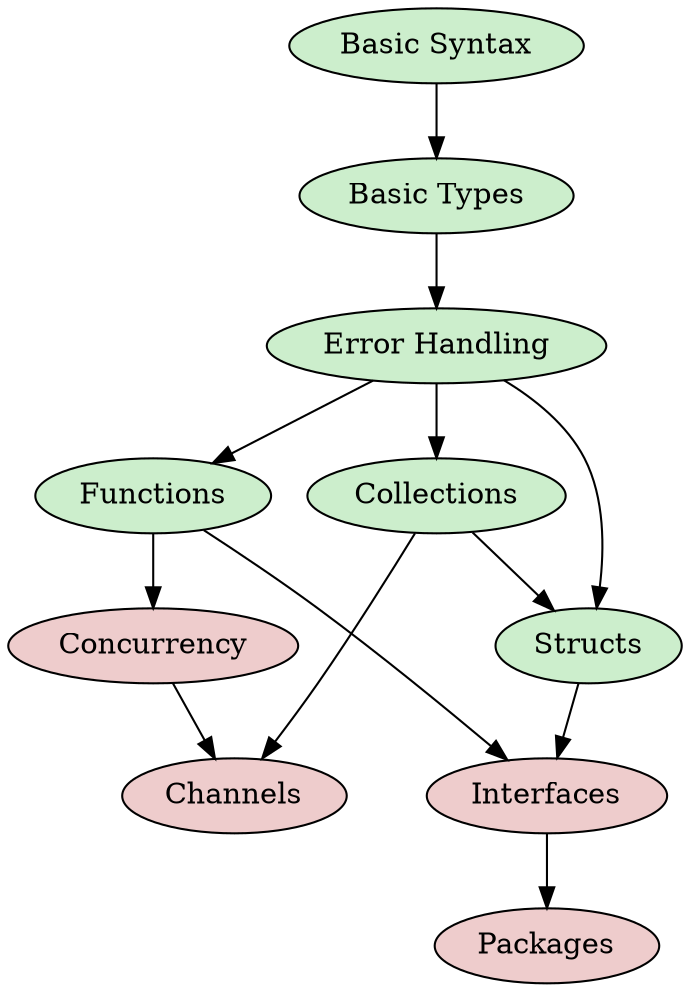 digraph {
  node [style=filled, fillcolor="#EECCCC"];
  "Basic Syntax" [href="./basics", fillcolor="#CCEECC"];
  "Basic Types" [href="./types", fillcolor="#CCEECC"];
  "Error Handling" [href="./errors", fillcolor="#CCEECC"];
  "Functions" [href="./functions", fillcolor="#CCEECC"];
  "Structs" [href="./structs", fillcolor="#CCEECC"];
  "Collections" [href="./collections", fillcolor="#CCEECC"];
  "Basic Syntax" -> "Basic Types" -> "Error Handling";
  "Error Handling" -> "Functions" -> "Concurrency" -> "Channels";
  "Error Handling" -> "Collections" -> "Channels";
  "Error Handling" -> "Structs" -> "Interfaces" -> "Packages"
  "Functions" -> "Interfaces";
  "Collections" -> "Structs";
}
